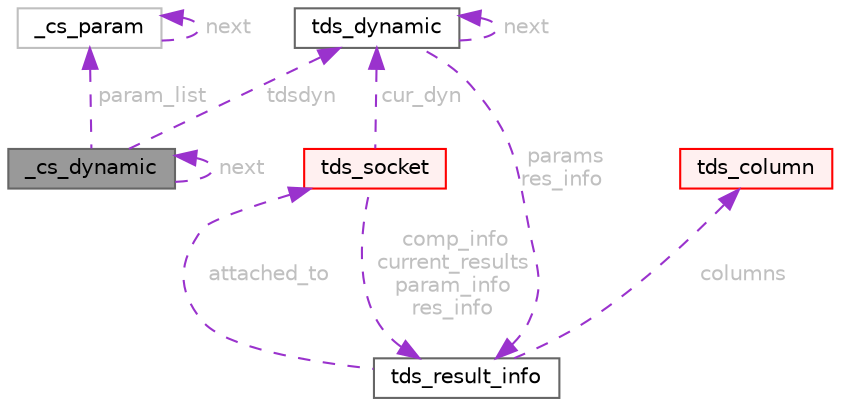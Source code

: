 digraph "_cs_dynamic"
{
 // LATEX_PDF_SIZE
  bgcolor="transparent";
  edge [fontname=Helvetica,fontsize=10,labelfontname=Helvetica,labelfontsize=10];
  node [fontname=Helvetica,fontsize=10,shape=box,height=0.2,width=0.4];
  Node1 [id="Node000001",label="_cs_dynamic",height=0.2,width=0.4,color="gray40", fillcolor="grey60", style="filled", fontcolor="black",tooltip=" "];
  Node1 -> Node1 [id="edge1_Node000001_Node000001",dir="back",color="darkorchid3",style="dashed",tooltip=" ",label=" next",fontcolor="grey" ];
  Node2 -> Node1 [id="edge2_Node000001_Node000002",dir="back",color="darkorchid3",style="dashed",tooltip=" ",label=" param_list",fontcolor="grey" ];
  Node2 [id="Node000002",label="_cs_param",height=0.2,width=0.4,color="grey75", fillcolor="white", style="filled",URL="$a00930.html",tooltip=" "];
  Node2 -> Node2 [id="edge3_Node000002_Node000002",dir="back",color="darkorchid3",style="dashed",tooltip=" ",label=" next",fontcolor="grey" ];
  Node3 -> Node1 [id="edge4_Node000001_Node000003",dir="back",color="darkorchid3",style="dashed",tooltip=" ",label=" tdsdyn",fontcolor="grey" ];
  Node3 [id="Node000003",label="tds_dynamic",height=0.2,width=0.4,color="gray40", fillcolor="white", style="filled",URL="$a01270.html",tooltip="Holds information for a dynamic (also called prepared) query."];
  Node3 -> Node3 [id="edge5_Node000003_Node000003",dir="back",color="darkorchid3",style="dashed",tooltip=" ",label=" next",fontcolor="grey" ];
  Node4 -> Node3 [id="edge6_Node000003_Node000004",dir="back",color="darkorchid3",style="dashed",tooltip=" ",label=" params\nres_info",fontcolor="grey" ];
  Node4 [id="Node000004",label="tds_result_info",height=0.2,width=0.4,color="gray40", fillcolor="white", style="filled",URL="$a01246.html",tooltip="Hold information for any results."];
  Node5 -> Node4 [id="edge7_Node000004_Node000005",dir="back",color="darkorchid3",style="dashed",tooltip=" ",label=" columns",fontcolor="grey" ];
  Node5 [id="Node000005",label="tds_column",height=0.2,width=0.4,color="red", fillcolor="#FFF0F0", style="filled",URL="$a01238.html",tooltip="Metadata about columns in regular and compute rows."];
  Node13 -> Node4 [id="edge8_Node000004_Node000013",dir="back",color="darkorchid3",style="dashed",tooltip=" ",label=" attached_to",fontcolor="grey" ];
  Node13 [id="Node000013",label="tds_socket",height=0.2,width=0.4,color="red", fillcolor="#FFF0F0", style="filled",URL="$a01298.html",tooltip="Information for a server connection."];
  Node4 -> Node13 [id="edge9_Node000013_Node000004",dir="back",color="darkorchid3",style="dashed",tooltip=" ",label=" comp_info\ncurrent_results\nparam_info\nres_info",fontcolor="grey" ];
  Node3 -> Node13 [id="edge10_Node000013_Node000003",dir="back",color="darkorchid3",style="dashed",tooltip=" ",label=" cur_dyn",fontcolor="grey" ];
}
